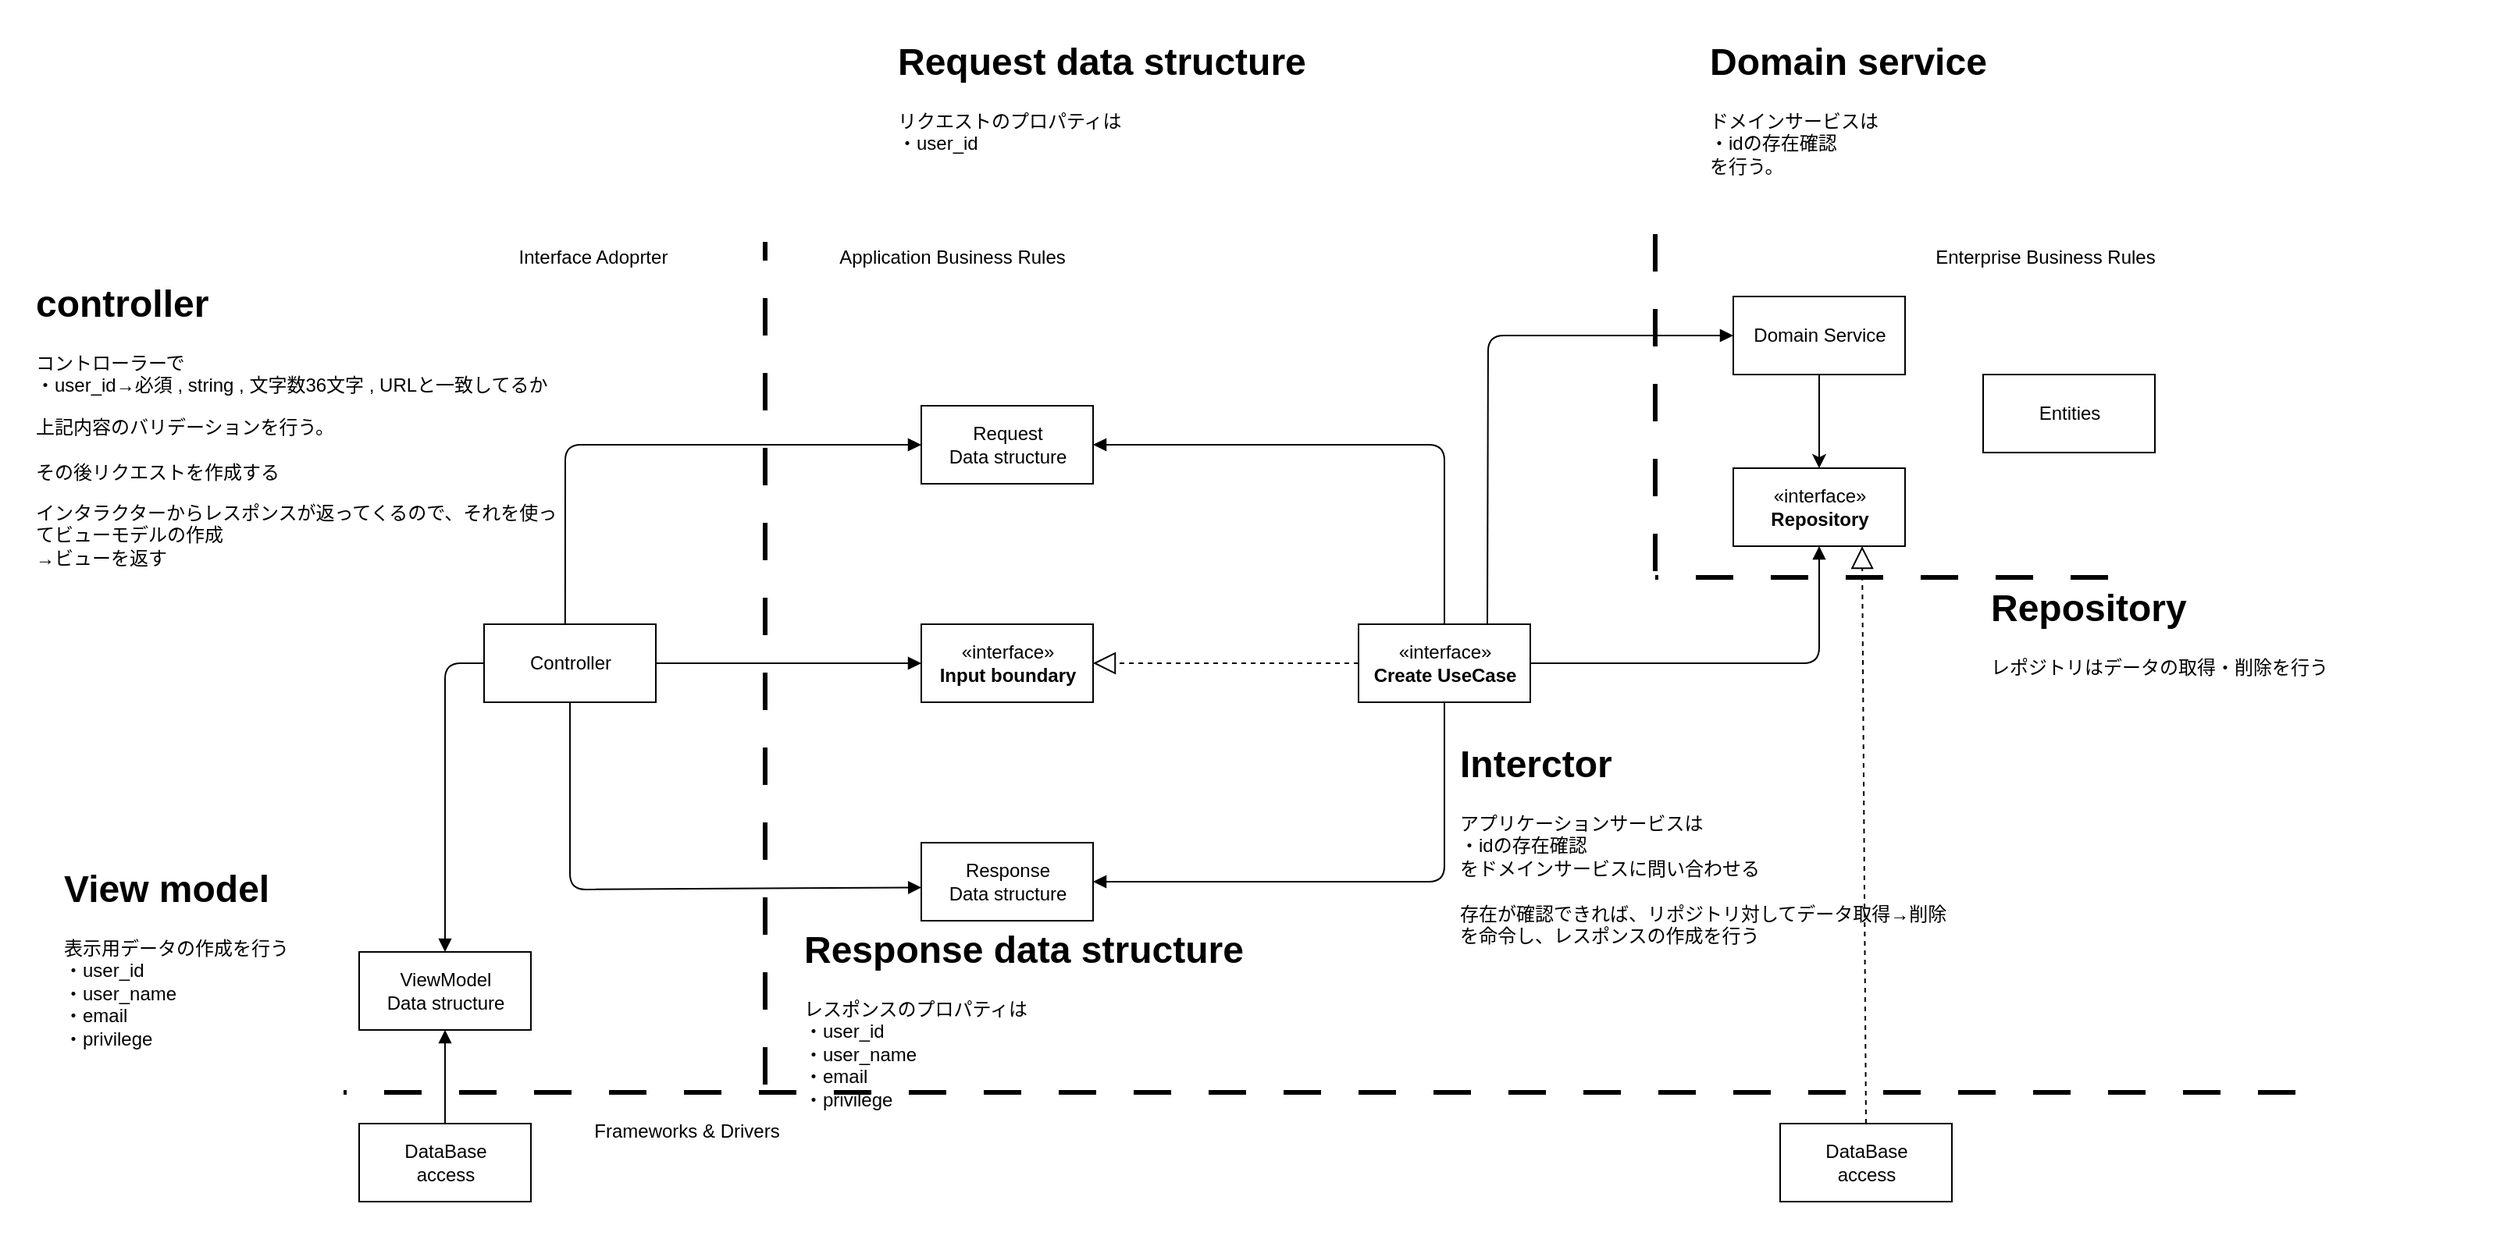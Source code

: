 <mxfile>
    <diagram id="oEE3vnFGrzKLfp8lLdis" name="handle">
        <mxGraphModel dx="2347" dy="597" grid="1" gridSize="10" guides="1" tooltips="1" connect="1" arrows="1" fold="1" page="1" pageScale="1" pageWidth="827" pageHeight="1169" math="0" shadow="0">
            <root>
                <mxCell id="0"/>
                <mxCell id="1" parent="0"/>
                <mxCell id="39" value="" style="rounded=0;whiteSpace=wrap;html=1;strokeColor=none;" parent="1" vertex="1">
                    <mxGeometry x="-220" y="80" width="1520" height="800" as="geometry"/>
                </mxCell>
                <mxCell id="2" value="Controller" style="html=1;" parent="1" vertex="1">
                    <mxGeometry x="90" y="480" width="110" height="50" as="geometry"/>
                </mxCell>
                <mxCell id="3" value="«interface»&lt;br&gt;&lt;b&gt;Input boundary&lt;/b&gt;" style="html=1;" parent="1" vertex="1">
                    <mxGeometry x="370" y="480" width="110" height="50" as="geometry"/>
                </mxCell>
                <mxCell id="4" value="Request&lt;br&gt;Data structure" style="html=1;" parent="1" vertex="1">
                    <mxGeometry x="370" y="340" width="110" height="50" as="geometry"/>
                </mxCell>
                <mxCell id="5" value="Response&lt;br&gt;Data structure" style="html=1;" parent="1" vertex="1">
                    <mxGeometry x="370" y="620" width="110" height="50" as="geometry"/>
                </mxCell>
                <mxCell id="7" value="" style="html=1;verticalAlign=bottom;labelBackgroundColor=none;endArrow=block;endFill=1;exitX=0.472;exitY=0.007;exitDx=0;exitDy=0;exitPerimeter=0;entryX=0;entryY=0.5;entryDx=0;entryDy=0;" parent="1" source="2" target="4" edge="1">
                    <mxGeometry width="160" relative="1" as="geometry">
                        <mxPoint x="380" y="500" as="sourcePoint"/>
                        <mxPoint x="540" y="500" as="targetPoint"/>
                        <Array as="points">
                            <mxPoint x="142" y="365"/>
                        </Array>
                    </mxGeometry>
                </mxCell>
                <mxCell id="8" value="" style="html=1;verticalAlign=bottom;labelBackgroundColor=none;endArrow=block;endFill=1;entryX=1;entryY=0.5;entryDx=0;entryDy=0;" parent="1" source="zoKN2pdJHSzVhbUXuGug-38" target="4" edge="1">
                    <mxGeometry width="160" relative="1" as="geometry">
                        <mxPoint x="705" y="480" as="sourcePoint"/>
                        <mxPoint x="480" y="500" as="targetPoint"/>
                        <Array as="points">
                            <mxPoint x="705" y="365"/>
                        </Array>
                    </mxGeometry>
                </mxCell>
                <mxCell id="9" value="" style="html=1;verticalAlign=bottom;labelBackgroundColor=none;endArrow=block;endFill=1;exitX=0.5;exitY=1;exitDx=0;exitDy=0;entryX=0.001;entryY=0.574;entryDx=0;entryDy=0;entryPerimeter=0;" parent="1" source="2" target="5" edge="1">
                    <mxGeometry width="160" relative="1" as="geometry">
                        <mxPoint x="320" y="500" as="sourcePoint"/>
                        <mxPoint x="480" y="500" as="targetPoint"/>
                        <Array as="points">
                            <mxPoint x="145" y="650"/>
                        </Array>
                    </mxGeometry>
                </mxCell>
                <mxCell id="10" value="" style="html=1;verticalAlign=bottom;labelBackgroundColor=none;endArrow=block;endFill=1;entryX=1;entryY=0.5;entryDx=0;entryDy=0;" parent="1" source="zoKN2pdJHSzVhbUXuGug-38" target="5" edge="1">
                    <mxGeometry width="160" relative="1" as="geometry">
                        <mxPoint x="705" y="530" as="sourcePoint"/>
                        <mxPoint x="470" y="550" as="targetPoint"/>
                        <Array as="points">
                            <mxPoint x="705" y="645"/>
                        </Array>
                    </mxGeometry>
                </mxCell>
                <mxCell id="11" value="" style="html=1;verticalAlign=bottom;labelBackgroundColor=none;endArrow=block;endFill=1;" parent="1" source="2" target="3" edge="1">
                    <mxGeometry width="160" relative="1" as="geometry">
                        <mxPoint x="310" y="550" as="sourcePoint"/>
                        <mxPoint x="470" y="550" as="targetPoint"/>
                    </mxGeometry>
                </mxCell>
                <mxCell id="12" value="" style="endArrow=block;dashed=1;endFill=0;endSize=12;html=1;entryX=1;entryY=0.5;entryDx=0;entryDy=0;" parent="1" source="zoKN2pdJHSzVhbUXuGug-38" target="3" edge="1">
                    <mxGeometry width="160" relative="1" as="geometry">
                        <mxPoint x="650" y="505" as="sourcePoint"/>
                        <mxPoint x="470" y="550" as="targetPoint"/>
                    </mxGeometry>
                </mxCell>
                <mxCell id="13" value="" style="endArrow=none;startArrow=none;endFill=0;startFill=0;endSize=8;html=1;verticalAlign=bottom;labelBackgroundColor=none;strokeWidth=3;dashed=1;dashPattern=8 8;" parent="1" edge="1">
                    <mxGeometry width="160" relative="1" as="geometry">
                        <mxPoint x="270" y="775" as="sourcePoint"/>
                        <mxPoint x="270" y="235" as="targetPoint"/>
                    </mxGeometry>
                </mxCell>
                <mxCell id="14" value="" style="endArrow=none;startArrow=none;endFill=0;startFill=0;endSize=8;html=1;verticalAlign=bottom;labelBackgroundColor=none;strokeWidth=3;dashed=1;dashPattern=8 8;" parent="1" edge="1">
                    <mxGeometry width="160" relative="1" as="geometry">
                        <mxPoint x="1250" y="780" as="sourcePoint"/>
                        <mxPoint y="780" as="targetPoint"/>
                    </mxGeometry>
                </mxCell>
                <mxCell id="15" value="" style="endArrow=none;startArrow=none;endFill=0;startFill=0;endSize=8;html=1;verticalAlign=bottom;labelBackgroundColor=none;strokeWidth=3;dashed=1;dashPattern=8 8;" parent="1" edge="1">
                    <mxGeometry width="160" relative="1" as="geometry">
                        <mxPoint x="840" y="230" as="sourcePoint"/>
                        <mxPoint x="840" y="460" as="targetPoint"/>
                    </mxGeometry>
                </mxCell>
                <mxCell id="16" value="" style="endArrow=none;startArrow=none;endFill=0;startFill=0;endSize=8;html=1;verticalAlign=bottom;labelBackgroundColor=none;strokeWidth=3;dashed=1;dashPattern=8 8;" parent="1" edge="1">
                    <mxGeometry width="160" relative="1" as="geometry">
                        <mxPoint x="1130" y="450" as="sourcePoint"/>
                        <mxPoint x="840" y="450" as="targetPoint"/>
                    </mxGeometry>
                </mxCell>
                <mxCell id="17" value="«interface»&lt;br&gt;&lt;b&gt;Repository&lt;/b&gt;" style="html=1;" parent="1" vertex="1">
                    <mxGeometry x="890" y="380" width="110" height="50" as="geometry"/>
                </mxCell>
                <mxCell id="18" value="Entities" style="html=1;" parent="1" vertex="1">
                    <mxGeometry x="1050" y="320" width="110" height="50" as="geometry"/>
                </mxCell>
                <mxCell id="19" value="Domain Service" style="html=1;" parent="1" vertex="1">
                    <mxGeometry x="890" y="270" width="110" height="50" as="geometry"/>
                </mxCell>
                <mxCell id="20" value="" style="html=1;verticalAlign=bottom;labelBackgroundColor=none;endArrow=block;endFill=1;entryX=0.5;entryY=1;entryDx=0;entryDy=0;" parent="1" source="zoKN2pdJHSzVhbUXuGug-38" target="17" edge="1">
                    <mxGeometry width="160" relative="1" as="geometry">
                        <mxPoint x="760" y="505" as="sourcePoint"/>
                        <mxPoint x="870" y="560" as="targetPoint"/>
                        <Array as="points">
                            <mxPoint x="945" y="505"/>
                        </Array>
                    </mxGeometry>
                </mxCell>
                <mxCell id="21" value="" style="html=1;verticalAlign=bottom;labelBackgroundColor=none;endArrow=block;endFill=1;entryX=0;entryY=0.5;entryDx=0;entryDy=0;exitX=0.75;exitY=0;exitDx=0;exitDy=0;" parent="1" source="zoKN2pdJHSzVhbUXuGug-38" target="19" edge="1">
                    <mxGeometry width="160" relative="1" as="geometry">
                        <mxPoint x="732.5" y="480" as="sourcePoint"/>
                        <mxPoint x="820" y="319.17" as="targetPoint"/>
                        <Array as="points">
                            <mxPoint x="733" y="295"/>
                        </Array>
                    </mxGeometry>
                </mxCell>
                <mxCell id="22" value="DataBase&lt;br&gt;access" style="html=1;" parent="1" vertex="1">
                    <mxGeometry x="920" y="800" width="110" height="50" as="geometry"/>
                </mxCell>
                <mxCell id="23" value="" style="endArrow=block;dashed=1;endFill=0;endSize=12;html=1;entryX=0.75;entryY=1;entryDx=0;entryDy=0;exitX=0.5;exitY=0;exitDx=0;exitDy=0;" parent="1" source="22" target="17" edge="1">
                    <mxGeometry width="160" relative="1" as="geometry">
                        <mxPoint x="660.0" y="515" as="sourcePoint"/>
                        <mxPoint x="490.0" y="515" as="targetPoint"/>
                    </mxGeometry>
                </mxCell>
                <mxCell id="24" value="ViewModel&lt;br&gt;Data structure" style="html=1;" parent="1" vertex="1">
                    <mxGeometry x="10" y="690" width="110" height="50" as="geometry"/>
                </mxCell>
                <mxCell id="25" value="" style="html=1;verticalAlign=bottom;labelBackgroundColor=none;endArrow=block;endFill=1;exitX=0;exitY=0.5;exitDx=0;exitDy=0;entryX=0.5;entryY=0;entryDx=0;entryDy=0;" parent="1" source="2" target="24" edge="1">
                    <mxGeometry width="160" relative="1" as="geometry">
                        <mxPoint x="210" y="515" as="sourcePoint"/>
                        <mxPoint x="380" y="515" as="targetPoint"/>
                        <Array as="points">
                            <mxPoint x="65" y="505"/>
                        </Array>
                    </mxGeometry>
                </mxCell>
                <mxCell id="26" value="DataBase&lt;br&gt;access" style="html=1;" parent="1" vertex="1">
                    <mxGeometry x="10" y="800" width="110" height="50" as="geometry"/>
                </mxCell>
                <mxCell id="27" value="" style="html=1;verticalAlign=bottom;labelBackgroundColor=none;endArrow=block;endFill=1;exitX=0.5;exitY=0;exitDx=0;exitDy=0;" parent="1" source="26" target="24" edge="1">
                    <mxGeometry width="160" relative="1" as="geometry">
                        <mxPoint x="210" y="515" as="sourcePoint"/>
                        <mxPoint x="380" y="515" as="targetPoint"/>
                    </mxGeometry>
                </mxCell>
                <mxCell id="28" value="Enterprise Business Rules" style="text;html=1;strokeColor=none;fillColor=none;align=center;verticalAlign=middle;whiteSpace=wrap;rounded=0;" parent="1" vertex="1">
                    <mxGeometry x="1010" y="230" width="160" height="30" as="geometry"/>
                </mxCell>
                <mxCell id="29" value="Application Business Rules" style="text;html=1;strokeColor=none;fillColor=none;align=center;verticalAlign=middle;whiteSpace=wrap;rounded=0;" parent="1" vertex="1">
                    <mxGeometry x="310" y="230" width="160" height="30" as="geometry"/>
                </mxCell>
                <mxCell id="30" value="Interface Adoprter" style="text;html=1;strokeColor=none;fillColor=none;align=center;verticalAlign=middle;whiteSpace=wrap;rounded=0;" parent="1" vertex="1">
                    <mxGeometry x="80" y="230" width="160" height="30" as="geometry"/>
                </mxCell>
                <mxCell id="31" value="Frameworks &amp;amp; Drivers" style="text;html=1;strokeColor=none;fillColor=none;align=center;verticalAlign=middle;whiteSpace=wrap;rounded=0;" parent="1" vertex="1">
                    <mxGeometry x="140" y="790" width="160" height="30" as="geometry"/>
                </mxCell>
                <mxCell id="32" value="&lt;h1&gt;controller&lt;/h1&gt;&lt;p&gt;コントローラーで&lt;br&gt;・user_id→必須 , string , 文字数36文字 , URLと一致してるか&lt;br&gt;&lt;/p&gt;&lt;p&gt;上記内容のバリデーションを行う。&lt;br&gt;&lt;br&gt;その後リクエストを作成する&lt;/p&gt;&lt;p&gt;インタラクターからレスポンスが返ってくるので、それを使ってビューモデルの作成&lt;br&gt;→ビューを返す&lt;/p&gt;" style="text;html=1;strokeColor=none;fillColor=none;spacing=5;spacingTop=-20;whiteSpace=wrap;overflow=hidden;rounded=0;" parent="1" vertex="1">
                    <mxGeometry x="-202" y="255" width="342" height="235" as="geometry"/>
                </mxCell>
                <mxCell id="33" value="&lt;h1&gt;Request data structure&lt;/h1&gt;&lt;div&gt;リクエストのプロパティは&lt;/div&gt;&lt;div&gt;&lt;span style=&quot;background-color: initial;&quot;&gt;・user_id&lt;br&gt;&lt;/span&gt;&lt;/div&gt;" style="text;html=1;strokeColor=none;fillColor=none;spacing=5;spacingTop=-20;whiteSpace=wrap;overflow=hidden;rounded=0;" parent="1" vertex="1">
                    <mxGeometry x="350" y="100" width="310" height="140" as="geometry"/>
                </mxCell>
                <mxCell id="34" value="&lt;h1&gt;Response data structure&lt;/h1&gt;&lt;div&gt;レスポンスのプロパティは&lt;/div&gt;&lt;div&gt;・user_id&lt;/div&gt;&lt;div&gt;&lt;div style=&quot;border-color: var(--border-color);&quot;&gt;&lt;span style=&quot;border-color: var(--border-color); background-color: initial;&quot;&gt;・user_name&lt;/span&gt;&lt;/div&gt;&lt;div style=&quot;border-color: var(--border-color);&quot;&gt;&lt;span style=&quot;border-color: var(--border-color); background-color: initial;&quot;&gt;・email&lt;/span&gt;&lt;/div&gt;&lt;div style=&quot;border-color: var(--border-color);&quot;&gt;&lt;span style=&quot;border-color: var(--border-color); background-color: initial;&quot;&gt;・privilege&lt;/span&gt;&lt;/div&gt;&lt;/div&gt;" style="text;html=1;strokeColor=none;fillColor=none;spacing=5;spacingTop=-20;whiteSpace=wrap;overflow=hidden;rounded=0;" parent="1" vertex="1">
                    <mxGeometry x="290" y="669" width="310" height="151" as="geometry"/>
                </mxCell>
                <mxCell id="35" value="&lt;h1&gt;Interctor&lt;/h1&gt;&lt;div&gt;アプリケーションサービスは&lt;/div&gt;&lt;div&gt;・idの存在確認&lt;/div&gt;&lt;div&gt;をドメインサービスに問い合わせる&lt;/div&gt;&lt;div&gt;&lt;br&gt;&lt;/div&gt;&lt;div&gt;存在が確認できれば、リポジトリ対してデータ取得→削除を命令し、レスポンスの作成を行う&lt;/div&gt;" style="text;html=1;strokeColor=none;fillColor=none;spacing=5;spacingTop=-20;whiteSpace=wrap;overflow=hidden;rounded=0;" parent="1" vertex="1">
                    <mxGeometry x="710" y="550" width="330" height="160" as="geometry"/>
                </mxCell>
                <mxCell id="36" value="&lt;h1&gt;Domain service&lt;/h1&gt;&lt;div&gt;ドメインサービスは&lt;/div&gt;&lt;div&gt;&lt;div style=&quot;border-color: var(--border-color);&quot;&gt;・idの存在確認&lt;/div&gt;&lt;/div&gt;&lt;div&gt;を行う。&lt;/div&gt;" style="text;html=1;strokeColor=none;fillColor=none;spacing=5;spacingTop=-20;whiteSpace=wrap;overflow=hidden;rounded=0;" parent="1" vertex="1">
                    <mxGeometry x="870" y="100" width="330" height="130" as="geometry"/>
                </mxCell>
                <mxCell id="37" value="&lt;h1&gt;Repository&lt;/h1&gt;&lt;div&gt;レポジトリはデータの取得・削除を行う&lt;/div&gt;" style="text;html=1;strokeColor=none;fillColor=none;spacing=5;spacingTop=-20;whiteSpace=wrap;overflow=hidden;rounded=0;" parent="1" vertex="1">
                    <mxGeometry x="1050" y="450" width="330" height="170" as="geometry"/>
                </mxCell>
                <mxCell id="38" value="&lt;h1&gt;View model&lt;/h1&gt;&lt;div&gt;表示用データの作成を行う&lt;/div&gt;&lt;div&gt;&lt;div style=&quot;border-color: var(--border-color);&quot;&gt;・user_id&lt;/div&gt;&lt;div style=&quot;border-color: var(--border-color);&quot;&gt;&lt;div style=&quot;border-color: var(--border-color);&quot;&gt;&lt;span style=&quot;border-color: var(--border-color); background-color: initial;&quot;&gt;・user_name&lt;/span&gt;&lt;/div&gt;&lt;div style=&quot;border-color: var(--border-color);&quot;&gt;&lt;span style=&quot;border-color: var(--border-color); background-color: initial;&quot;&gt;・email&lt;/span&gt;&lt;/div&gt;&lt;div style=&quot;border-color: var(--border-color);&quot;&gt;&lt;span style=&quot;border-color: var(--border-color); background-color: initial;&quot;&gt;・privilege&lt;/span&gt;&lt;/div&gt;&lt;/div&gt;&lt;/div&gt;" style="text;html=1;strokeColor=none;fillColor=none;spacing=5;spacingTop=-20;whiteSpace=wrap;overflow=hidden;rounded=0;" parent="1" vertex="1">
                    <mxGeometry x="-184" y="630" width="310" height="140" as="geometry"/>
                </mxCell>
                <mxCell id="zoKN2pdJHSzVhbUXuGug-38" value="«interface»&lt;br&gt;&lt;b&gt;Create UseCase&lt;/b&gt;" style="html=1;" parent="1" vertex="1">
                    <mxGeometry x="650" y="480" width="110" height="50" as="geometry"/>
                </mxCell>
                <mxCell id="zoKN2pdJHSzVhbUXuGug-41" value="" style="endArrow=classic;html=1;" parent="1" source="19" target="17" edge="1">
                    <mxGeometry width="50" height="50" relative="1" as="geometry">
                        <mxPoint x="490" y="560" as="sourcePoint"/>
                        <mxPoint x="540" y="510" as="targetPoint"/>
                    </mxGeometry>
                </mxCell>
            </root>
        </mxGraphModel>
    </diagram>
</mxfile>